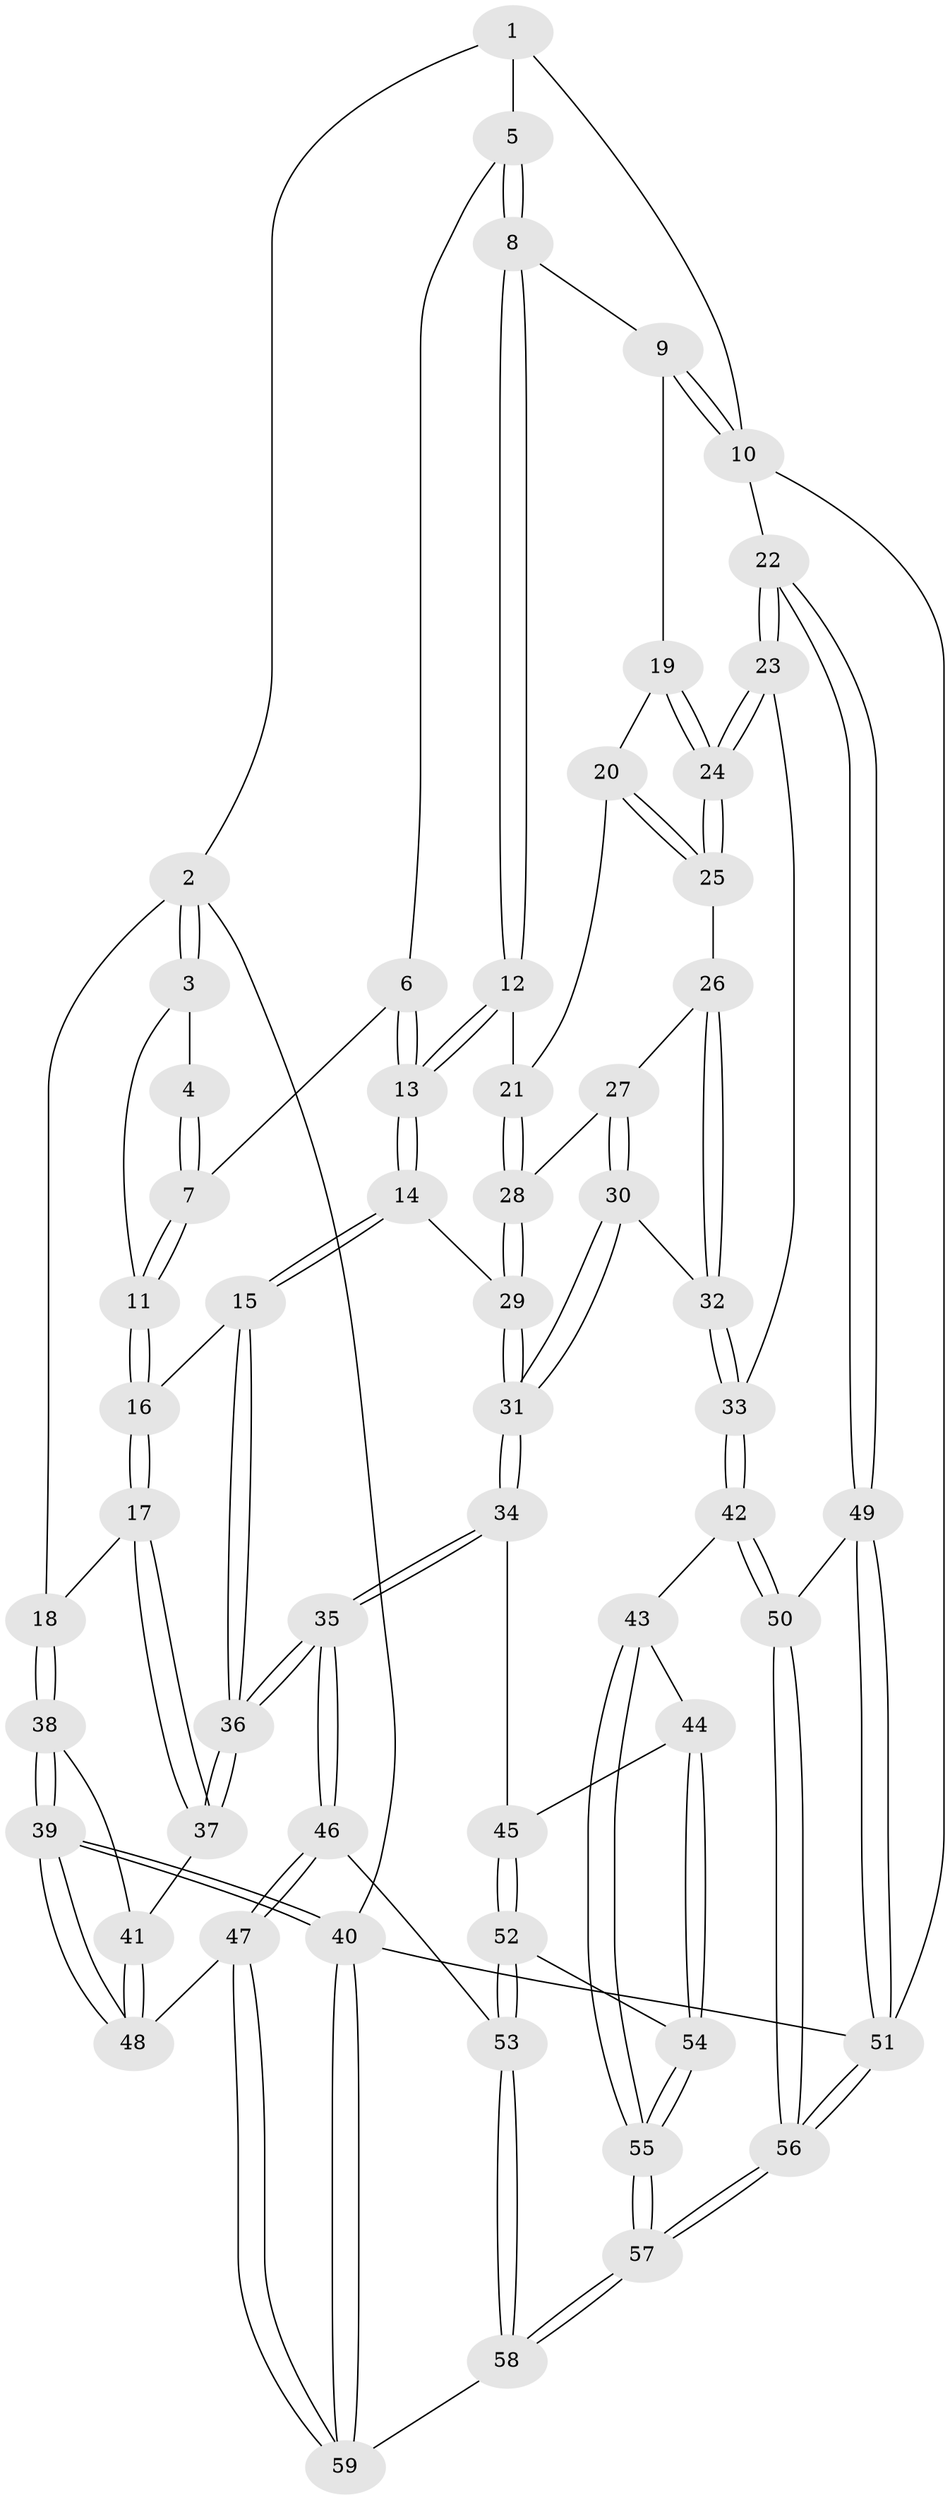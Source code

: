 // coarse degree distribution, {4: 0.3939393939393939, 5: 0.3333333333333333, 3: 0.24242424242424243, 7: 0.030303030303030304}
// Generated by graph-tools (version 1.1) at 2025/52/02/27/25 19:52:43]
// undirected, 59 vertices, 144 edges
graph export_dot {
graph [start="1"]
  node [color=gray90,style=filled];
  1 [pos="+0.20029454516417777+0"];
  2 [pos="+0+0.18758701072131584"];
  3 [pos="+0+0.08697650487393335"];
  4 [pos="+0.05521943451889649+0.033685008253287706"];
  5 [pos="+0.2940839534645406+0"];
  6 [pos="+0.21653422306720704+0.06085726921144543"];
  7 [pos="+0.19938509015827904+0.07742662762273556"];
  8 [pos="+0.5677763710401319+0"];
  9 [pos="+1+0"];
  10 [pos="+1+0"];
  11 [pos="+0.18500690995700186+0.09610617039312722"];
  12 [pos="+0.49769922841764763+0.2264905932934396"];
  13 [pos="+0.4288701401420003+0.29926393531971174"];
  14 [pos="+0.39281849822491427+0.37031962358114184"];
  15 [pos="+0.37410988569685716+0.37728279322922487"];
  16 [pos="+0.09485336396422989+0.3335406383386795"];
  17 [pos="+0+0.37587786624893144"];
  18 [pos="+0+0.37692311013137125"];
  19 [pos="+0.8409201832636866+0.22284514199351516"];
  20 [pos="+0.7710453336591079+0.27998234387531695"];
  21 [pos="+0.688828454824066+0.28867980417008626"];
  22 [pos="+1+0.5421672243916904"];
  23 [pos="+1+0.5364075450238289"];
  24 [pos="+1+0.5097436424381457"];
  25 [pos="+0.7962640504243218+0.4668981964572305"];
  26 [pos="+0.795132347087735+0.4675692707857715"];
  27 [pos="+0.6715450968603508+0.4217030769378163"];
  28 [pos="+0.6677551336982639+0.41392601257204087"];
  29 [pos="+0.41283283342034555+0.3903272191245658"];
  30 [pos="+0.5975544278573391+0.5761372328356352"];
  31 [pos="+0.5533983758306906+0.5773776133686725"];
  32 [pos="+0.6957737968517091+0.5997620488701729"];
  33 [pos="+0.7685369012025147+0.7000270067764031"];
  34 [pos="+0.48470986511054237+0.7268975582038727"];
  35 [pos="+0.3428853769547215+0.762574750599552"];
  36 [pos="+0.2535298392682049+0.6718341399474577"];
  37 [pos="+0.23420049747469796+0.6712802020712919"];
  38 [pos="+0+0.6549620065248205"];
  39 [pos="+0+0.8692822925533662"];
  40 [pos="+0+1"];
  41 [pos="+0.15273546674338753+0.7137247433655867"];
  42 [pos="+0.7623077533967194+0.7671681003333042"];
  43 [pos="+0.6910919064702523+0.8132082582536782"];
  44 [pos="+0.6640957957072494+0.8146325543495271"];
  45 [pos="+0.5628010687554819+0.8043168090036776"];
  46 [pos="+0.33131408890860203+0.8247423957737819"];
  47 [pos="+0.2637509064655751+1"];
  48 [pos="+0.09954454188880218+0.8611816762242902"];
  49 [pos="+1+0.6593776282819649"];
  50 [pos="+0.8676366521511171+0.8529774085197779"];
  51 [pos="+1+1"];
  52 [pos="+0.5415051039825618+0.8845156147845854"];
  53 [pos="+0.5169015014387845+0.9238457086476656"];
  54 [pos="+0.6159048063246729+0.9415743660953714"];
  55 [pos="+0.7303934444409156+1"];
  56 [pos="+0.9543198652718848+1"];
  57 [pos="+0.7335668800037064+1"];
  58 [pos="+0.45328779024352217+1"];
  59 [pos="+0.28233139393542367+1"];
  1 -- 2;
  1 -- 5;
  1 -- 10;
  2 -- 3;
  2 -- 3;
  2 -- 18;
  2 -- 40;
  3 -- 4;
  3 -- 11;
  4 -- 7;
  4 -- 7;
  5 -- 6;
  5 -- 8;
  5 -- 8;
  6 -- 7;
  6 -- 13;
  6 -- 13;
  7 -- 11;
  7 -- 11;
  8 -- 9;
  8 -- 12;
  8 -- 12;
  9 -- 10;
  9 -- 10;
  9 -- 19;
  10 -- 22;
  10 -- 51;
  11 -- 16;
  11 -- 16;
  12 -- 13;
  12 -- 13;
  12 -- 21;
  13 -- 14;
  13 -- 14;
  14 -- 15;
  14 -- 15;
  14 -- 29;
  15 -- 16;
  15 -- 36;
  15 -- 36;
  16 -- 17;
  16 -- 17;
  17 -- 18;
  17 -- 37;
  17 -- 37;
  18 -- 38;
  18 -- 38;
  19 -- 20;
  19 -- 24;
  19 -- 24;
  20 -- 21;
  20 -- 25;
  20 -- 25;
  21 -- 28;
  21 -- 28;
  22 -- 23;
  22 -- 23;
  22 -- 49;
  22 -- 49;
  23 -- 24;
  23 -- 24;
  23 -- 33;
  24 -- 25;
  24 -- 25;
  25 -- 26;
  26 -- 27;
  26 -- 32;
  26 -- 32;
  27 -- 28;
  27 -- 30;
  27 -- 30;
  28 -- 29;
  28 -- 29;
  29 -- 31;
  29 -- 31;
  30 -- 31;
  30 -- 31;
  30 -- 32;
  31 -- 34;
  31 -- 34;
  32 -- 33;
  32 -- 33;
  33 -- 42;
  33 -- 42;
  34 -- 35;
  34 -- 35;
  34 -- 45;
  35 -- 36;
  35 -- 36;
  35 -- 46;
  35 -- 46;
  36 -- 37;
  36 -- 37;
  37 -- 41;
  38 -- 39;
  38 -- 39;
  38 -- 41;
  39 -- 40;
  39 -- 40;
  39 -- 48;
  39 -- 48;
  40 -- 59;
  40 -- 59;
  40 -- 51;
  41 -- 48;
  41 -- 48;
  42 -- 43;
  42 -- 50;
  42 -- 50;
  43 -- 44;
  43 -- 55;
  43 -- 55;
  44 -- 45;
  44 -- 54;
  44 -- 54;
  45 -- 52;
  45 -- 52;
  46 -- 47;
  46 -- 47;
  46 -- 53;
  47 -- 48;
  47 -- 59;
  47 -- 59;
  49 -- 50;
  49 -- 51;
  49 -- 51;
  50 -- 56;
  50 -- 56;
  51 -- 56;
  51 -- 56;
  52 -- 53;
  52 -- 53;
  52 -- 54;
  53 -- 58;
  53 -- 58;
  54 -- 55;
  54 -- 55;
  55 -- 57;
  55 -- 57;
  56 -- 57;
  56 -- 57;
  57 -- 58;
  57 -- 58;
  58 -- 59;
}
